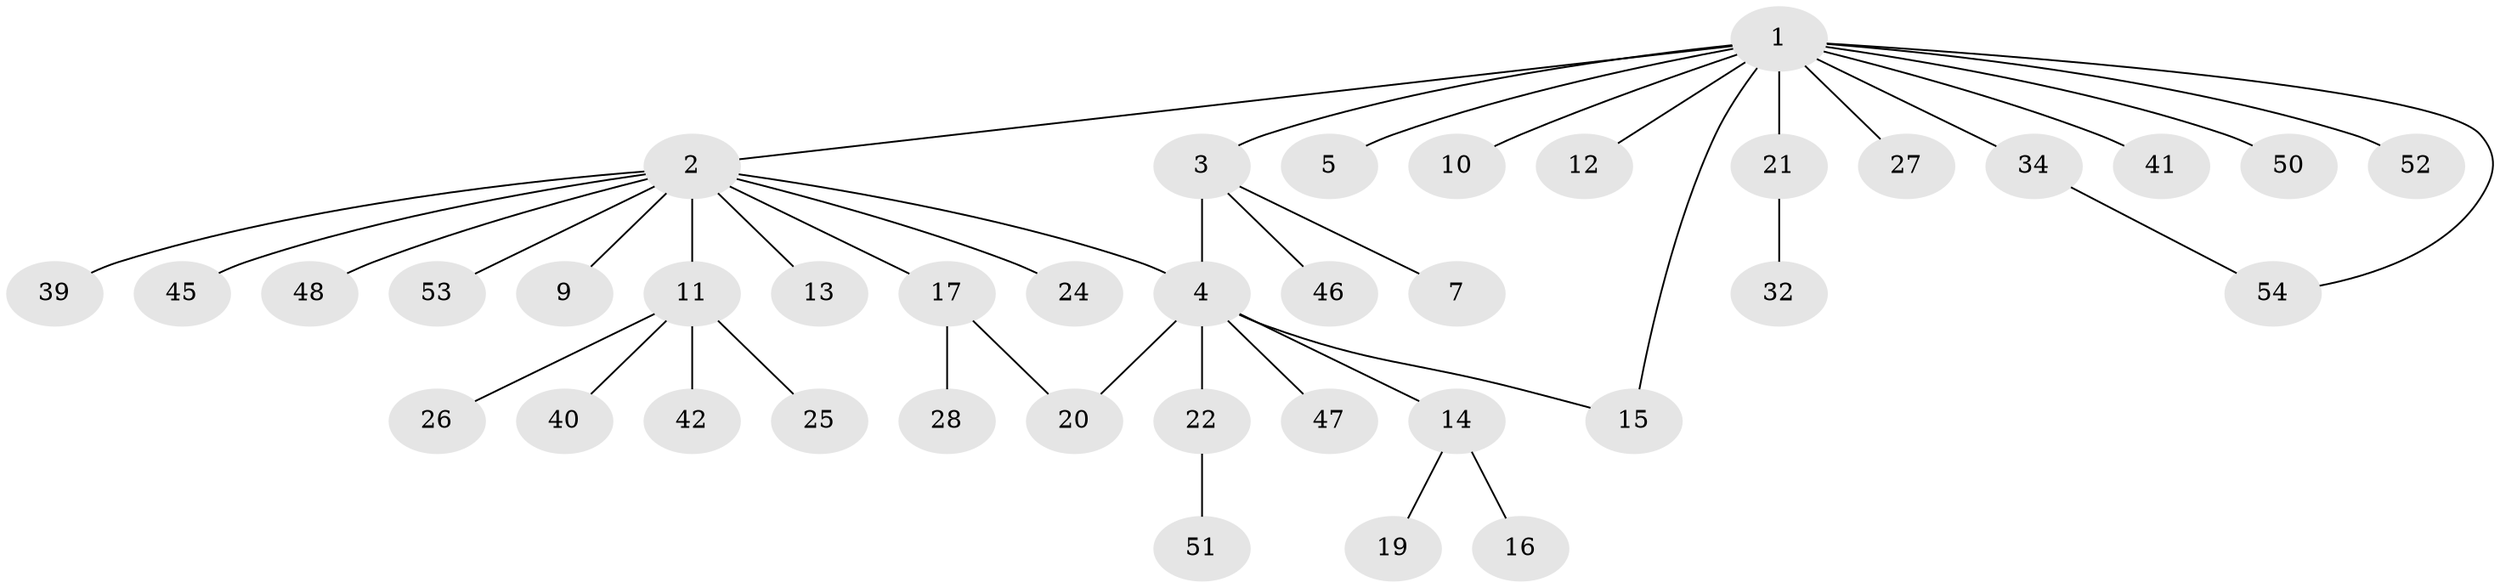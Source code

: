 // original degree distribution, {11: 0.01818181818181818, 12: 0.01818181818181818, 5: 0.07272727272727272, 2: 0.16363636363636364, 4: 0.03636363636363636, 1: 0.6181818181818182, 6: 0.01818181818181818, 3: 0.05454545454545454}
// Generated by graph-tools (version 1.1) at 2025/11/02/27/25 16:11:13]
// undirected, 39 vertices, 42 edges
graph export_dot {
graph [start="1"]
  node [color=gray90,style=filled];
  1 [super="+6"];
  2 [super="+33"];
  3 [super="+37"];
  4 [super="+8"];
  5 [super="+38"];
  7 [super="+35"];
  9 [super="+31"];
  10;
  11 [super="+18"];
  12;
  13;
  14 [super="+23"];
  15 [super="+55"];
  16 [super="+29"];
  17 [super="+30"];
  19;
  20;
  21;
  22 [super="+36"];
  24;
  25;
  26;
  27;
  28 [super="+49"];
  32 [super="+44"];
  34 [super="+43"];
  39;
  40;
  41;
  42;
  45;
  46;
  47;
  48;
  50;
  51;
  52;
  53;
  54;
  1 -- 2;
  1 -- 3;
  1 -- 5;
  1 -- 10;
  1 -- 12;
  1 -- 15;
  1 -- 21;
  1 -- 34;
  1 -- 41;
  1 -- 50;
  1 -- 27;
  1 -- 52;
  1 -- 54;
  2 -- 4;
  2 -- 9;
  2 -- 11;
  2 -- 13;
  2 -- 17;
  2 -- 24;
  2 -- 39;
  2 -- 45;
  2 -- 48;
  2 -- 53;
  3 -- 4;
  3 -- 7;
  3 -- 46;
  4 -- 22;
  4 -- 47;
  4 -- 20;
  4 -- 14;
  4 -- 15;
  11 -- 25;
  11 -- 26;
  11 -- 40;
  11 -- 42;
  14 -- 16;
  14 -- 19;
  17 -- 20;
  17 -- 28;
  21 -- 32;
  22 -- 51;
  34 -- 54;
}
